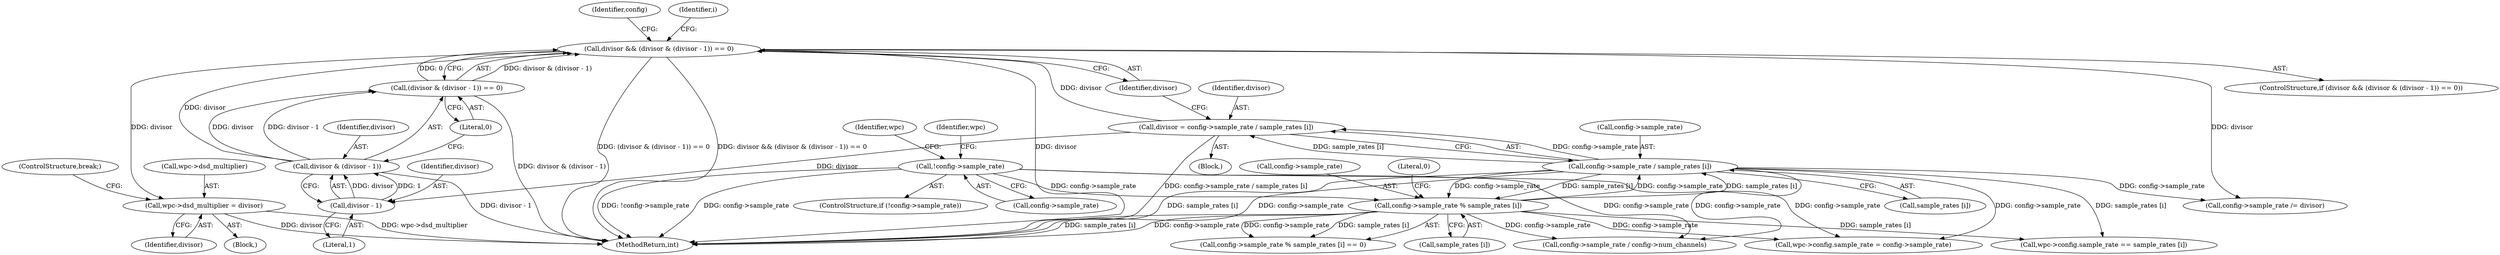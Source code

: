 digraph "0_WavPack_070ef6f138956d9ea9612e69586152339dbefe51@pointer" {
"1000223" [label="(Call,wpc->dsd_multiplier = divisor)"];
"1000208" [label="(Call,divisor && (divisor & (divisor - 1)) == 0)"];
"1000211" [label="(Call,divisor & (divisor - 1))"];
"1000213" [label="(Call,divisor - 1)"];
"1000198" [label="(Call,divisor = config->sample_rate / sample_rates [i])"];
"1000200" [label="(Call,config->sample_rate / sample_rates [i])"];
"1000188" [label="(Call,config->sample_rate % sample_rates [i])"];
"1000126" [label="(Call,!config->sample_rate)"];
"1000210" [label="(Call,(divisor & (divisor - 1)) == 0)"];
"1000522" [label="(Call,config->sample_rate / config->num_channels)"];
"1000213" [label="(Call,divisor - 1)"];
"1000223" [label="(Call,wpc->dsd_multiplier = divisor)"];
"1000189" [label="(Call,config->sample_rate)"];
"1000204" [label="(Call,sample_rates [i])"];
"1000201" [label="(Call,config->sample_rate)"];
"1000369" [label="(Call,wpc->config.sample_rate == sample_rates [i])"];
"1000210" [label="(Call,(divisor & (divisor - 1)) == 0)"];
"1000198" [label="(Call,divisor = config->sample_rate / sample_rates [i])"];
"1000214" [label="(Identifier,divisor)"];
"1000140" [label="(Identifier,wpc)"];
"1000224" [label="(Call,wpc->dsd_multiplier)"];
"1000220" [label="(Identifier,config)"];
"1000125" [label="(ControlStructure,if (!config->sample_rate))"];
"1000195" [label="(Literal,0)"];
"1000127" [label="(Call,config->sample_rate)"];
"1000217" [label="(Block,)"];
"1000188" [label="(Call,config->sample_rate % sample_rates [i])"];
"1000187" [label="(Call,config->sample_rate % sample_rates [i] == 0)"];
"1000126" [label="(Call,!config->sample_rate)"];
"1000196" [label="(Block,)"];
"1000209" [label="(Identifier,divisor)"];
"1000989" [label="(MethodReturn,int)"];
"1000212" [label="(Identifier,divisor)"];
"1000185" [label="(Identifier,i)"];
"1000200" [label="(Call,config->sample_rate / sample_rates [i])"];
"1000192" [label="(Call,sample_rates [i])"];
"1000218" [label="(Call,config->sample_rate /= divisor)"];
"1000133" [label="(Identifier,wpc)"];
"1000228" [label="(ControlStructure,break;)"];
"1000211" [label="(Call,divisor & (divisor - 1))"];
"1000215" [label="(Literal,1)"];
"1000208" [label="(Call,divisor && (divisor & (divisor - 1)) == 0)"];
"1000207" [label="(ControlStructure,if (divisor && (divisor & (divisor - 1)) == 0))"];
"1000199" [label="(Identifier,divisor)"];
"1000274" [label="(Call,wpc->config.sample_rate = config->sample_rate)"];
"1000227" [label="(Identifier,divisor)"];
"1000216" [label="(Literal,0)"];
"1000223" -> "1000217"  [label="AST: "];
"1000223" -> "1000227"  [label="CFG: "];
"1000224" -> "1000223"  [label="AST: "];
"1000227" -> "1000223"  [label="AST: "];
"1000228" -> "1000223"  [label="CFG: "];
"1000223" -> "1000989"  [label="DDG: divisor"];
"1000223" -> "1000989"  [label="DDG: wpc->dsd_multiplier"];
"1000208" -> "1000223"  [label="DDG: divisor"];
"1000208" -> "1000207"  [label="AST: "];
"1000208" -> "1000209"  [label="CFG: "];
"1000208" -> "1000210"  [label="CFG: "];
"1000209" -> "1000208"  [label="AST: "];
"1000210" -> "1000208"  [label="AST: "];
"1000220" -> "1000208"  [label="CFG: "];
"1000185" -> "1000208"  [label="CFG: "];
"1000208" -> "1000989"  [label="DDG: divisor"];
"1000208" -> "1000989"  [label="DDG: (divisor & (divisor - 1)) == 0"];
"1000208" -> "1000989"  [label="DDG: divisor && (divisor & (divisor - 1)) == 0"];
"1000211" -> "1000208"  [label="DDG: divisor"];
"1000198" -> "1000208"  [label="DDG: divisor"];
"1000210" -> "1000208"  [label="DDG: divisor & (divisor - 1)"];
"1000210" -> "1000208"  [label="DDG: 0"];
"1000208" -> "1000218"  [label="DDG: divisor"];
"1000211" -> "1000210"  [label="AST: "];
"1000211" -> "1000213"  [label="CFG: "];
"1000212" -> "1000211"  [label="AST: "];
"1000213" -> "1000211"  [label="AST: "];
"1000216" -> "1000211"  [label="CFG: "];
"1000211" -> "1000989"  [label="DDG: divisor - 1"];
"1000211" -> "1000210"  [label="DDG: divisor"];
"1000211" -> "1000210"  [label="DDG: divisor - 1"];
"1000213" -> "1000211"  [label="DDG: divisor"];
"1000213" -> "1000211"  [label="DDG: 1"];
"1000213" -> "1000215"  [label="CFG: "];
"1000214" -> "1000213"  [label="AST: "];
"1000215" -> "1000213"  [label="AST: "];
"1000198" -> "1000213"  [label="DDG: divisor"];
"1000198" -> "1000196"  [label="AST: "];
"1000198" -> "1000200"  [label="CFG: "];
"1000199" -> "1000198"  [label="AST: "];
"1000200" -> "1000198"  [label="AST: "];
"1000209" -> "1000198"  [label="CFG: "];
"1000198" -> "1000989"  [label="DDG: config->sample_rate / sample_rates [i]"];
"1000200" -> "1000198"  [label="DDG: config->sample_rate"];
"1000200" -> "1000198"  [label="DDG: sample_rates [i]"];
"1000200" -> "1000204"  [label="CFG: "];
"1000201" -> "1000200"  [label="AST: "];
"1000204" -> "1000200"  [label="AST: "];
"1000200" -> "1000989"  [label="DDG: config->sample_rate"];
"1000200" -> "1000989"  [label="DDG: sample_rates [i]"];
"1000200" -> "1000188"  [label="DDG: config->sample_rate"];
"1000200" -> "1000188"  [label="DDG: sample_rates [i]"];
"1000188" -> "1000200"  [label="DDG: config->sample_rate"];
"1000188" -> "1000200"  [label="DDG: sample_rates [i]"];
"1000200" -> "1000218"  [label="DDG: config->sample_rate"];
"1000200" -> "1000274"  [label="DDG: config->sample_rate"];
"1000200" -> "1000369"  [label="DDG: sample_rates [i]"];
"1000200" -> "1000522"  [label="DDG: config->sample_rate"];
"1000188" -> "1000187"  [label="AST: "];
"1000188" -> "1000192"  [label="CFG: "];
"1000189" -> "1000188"  [label="AST: "];
"1000192" -> "1000188"  [label="AST: "];
"1000195" -> "1000188"  [label="CFG: "];
"1000188" -> "1000989"  [label="DDG: config->sample_rate"];
"1000188" -> "1000989"  [label="DDG: sample_rates [i]"];
"1000188" -> "1000187"  [label="DDG: config->sample_rate"];
"1000188" -> "1000187"  [label="DDG: sample_rates [i]"];
"1000126" -> "1000188"  [label="DDG: config->sample_rate"];
"1000188" -> "1000274"  [label="DDG: config->sample_rate"];
"1000188" -> "1000369"  [label="DDG: sample_rates [i]"];
"1000188" -> "1000522"  [label="DDG: config->sample_rate"];
"1000126" -> "1000125"  [label="AST: "];
"1000126" -> "1000127"  [label="CFG: "];
"1000127" -> "1000126"  [label="AST: "];
"1000133" -> "1000126"  [label="CFG: "];
"1000140" -> "1000126"  [label="CFG: "];
"1000126" -> "1000989"  [label="DDG: !config->sample_rate"];
"1000126" -> "1000989"  [label="DDG: config->sample_rate"];
"1000126" -> "1000274"  [label="DDG: config->sample_rate"];
"1000126" -> "1000522"  [label="DDG: config->sample_rate"];
"1000210" -> "1000216"  [label="CFG: "];
"1000216" -> "1000210"  [label="AST: "];
"1000210" -> "1000989"  [label="DDG: divisor & (divisor - 1)"];
}
